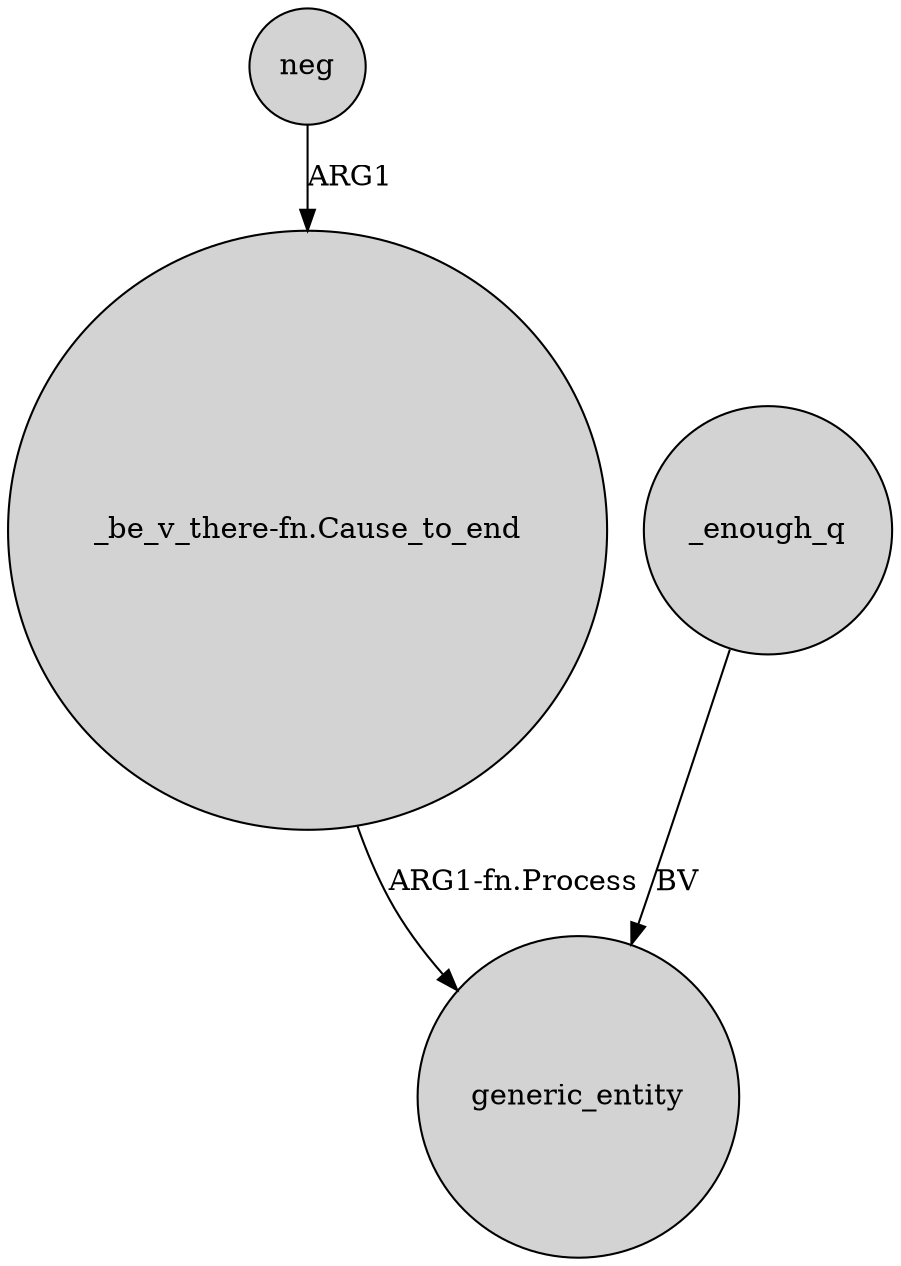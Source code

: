 digraph {
	node [shape=circle style=filled]
	neg -> "_be_v_there-fn.Cause_to_end" [label=ARG1]
	"_be_v_there-fn.Cause_to_end" -> generic_entity [label="ARG1-fn.Process"]
	_enough_q -> generic_entity [label=BV]
}
